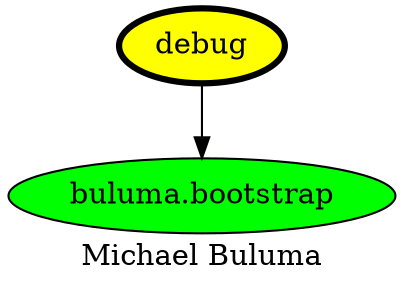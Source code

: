 digraph PhiloDilemma {
  label = "Michael Buluma" ;
  overlap=false
  {
    "debug" [fillcolor=yellow style=filled penwidth=3]
    "buluma.bootstrap" [fillcolor=green style=filled]
  }
  "debug" -> "buluma.bootstrap"
}
